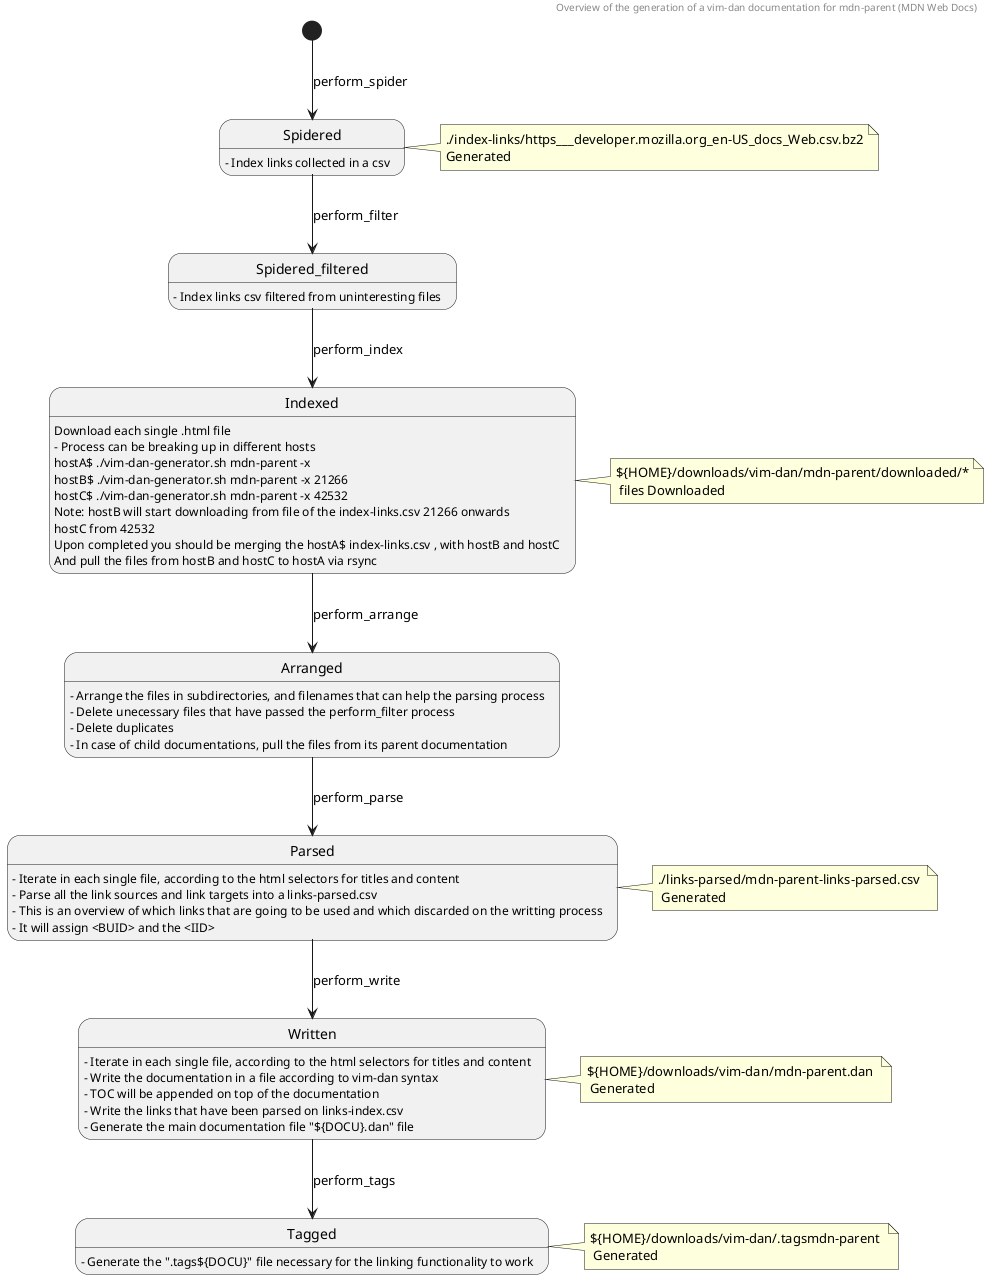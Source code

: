 @startuml

header Overview of the generation of a vim-dan documentation for mdn-parent (MDN Web Docs)

[*] --> Spidered : perform_spider
Spidered : - Index links collected in a csv
Spidered --> Spidered_filtered : perform_filter
note right of Spidered : ./index-links/https___developer.mozilla.org_en-US_docs_Web.csv.bz2\nGenerated

Spidered_filtered : - Index links csv filtered from uninteresting files

Spidered_filtered --> Indexed : perform_index 
Indexed : Download each single .html file
Indexed : - Process can be breaking up in different hosts
Indexed : hostA$ ./vim-dan-generator.sh mdn-parent -x 
Indexed : hostB$ ./vim-dan-generator.sh mdn-parent -x 21266
Indexed : hostC$ ./vim-dan-generator.sh mdn-parent -x 42532
Indexed : Note: hostB will start downloading from file of the index-links.csv 21266 onwards
Indexed :       hostC from 42532
Indexed : Upon completed you should be merging the hostA$ index-links.csv , with hostB and hostC
Indexed : And pull the files from hostB and hostC to hostA via rsync
note right of Indexed : ${HOME}/downloads/vim-dan/mdn-parent/downloaded/*\n files Downloaded

Indexed --> Arranged : perform_arrange
Arranged : - Arrange the files in subdirectories, and filenames that can help the parsing process 
Arranged : - Delete unecessary files that have passed the perform_filter process 
Arranged : - Delete duplicates
Arranged : - In case of child documentations, pull the files from its parent documentation

Arranged --> Parsed : perform_parse
Parsed : - Iterate in each single file, according to the html selectors for titles and content
Parsed : - Parse all the link sources and link targets into a links-parsed.csv
Parsed : - This is an overview of which links that are going to be used and which discarded on the writting process 
Parsed : - It will assign <BUID> and the <IID>
note right of Parsed : ./links-parsed/mdn-parent-links-parsed.csv \n Generated

Parsed --> Written : perform_write
Written : - Iterate in each single file, according to the html selectors for titles and content
Written : - Write the documentation in a file according to vim-dan syntax
Written : - TOC will be appended on top of the documentation
Written : - Write the links that have been parsed on links-index.csv
Written : - Generate the main documentation file "${DOCU}.dan" file 
note right of Written: ${HOME}/downloads/vim-dan/mdn-parent.dan \n Generated

Written --> Tagged : perform_tags
Tagged : - Generate the ".tags${DOCU}" file necessary for the linking functionality to work
note right of Tagged: ${HOME}/downloads/vim-dan/.tagsmdn-parent \n Generated

@enduml
